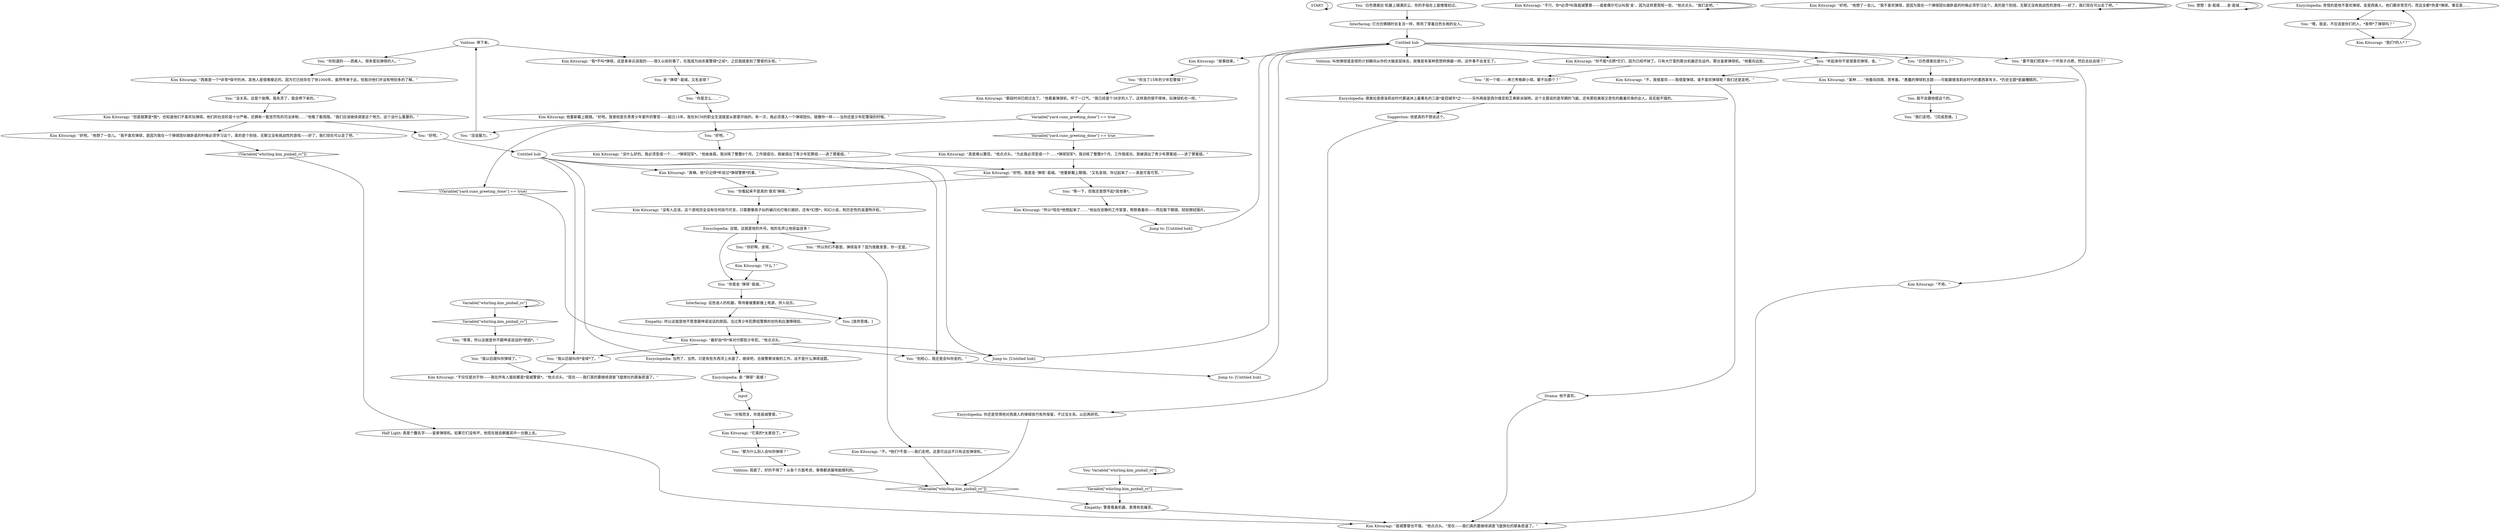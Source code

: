# WHIRLING F1 ORB / play pinball
# 1. Let's play pinball.
#2. Kim "Pinball" Kitsuragi back story.
# ==================================================
digraph G {
	  0 [label="START"];
	  1 [label="input"];
	  2 [label="You: 金·“弹球”·曷城，又名金球？"];
	  3 [label="You: “你是怎么……”"];
	  4 [label="Encyclopedia: 没错。这就是他的外号。他的名声让他获益良多！"];
	  5 [label="Kim Kitsuragi: “它真的*太差劲了。*”"];
	  6 [label="Kim Kitsuragi: “不仅仅是对于你——我在所有人面前都是*曷城警督*。”他点点头。“现在——我们真的要继续调查飞旋旅社的那条密道了。”"];
	  7 [label="Kim Kitsuragi: “不行。你*必须*叫我曷城警督——或者偶尔可以叫我‘金’，因为这样更简短一些。”他点点头。“我们走吧。”"];
	  8 [label="Volition: 叫他弹球或金球的计划瞬间从你的大脑皮层抹去，就像是有某种思想转换器一样。这件事不会发生了。"];
	  9 [label="You: “我们走吧。”[完成思维。]"];
	  10 [label="Encyclopedia: 当然了，当然。只是有些东西浮上水面了。继续吧，去做警察该做的工作。这不是什么弹球谜题。"];
	  11 [label="You: “我以后就叫你弹球了。”"];
	  12 [label="Kim Kitsuragi: “最好由*你*来对付那些少年犯，”他点点头。"];
	  13 [label="Untitled hub"];
	  14 [label="Kim Kitsuragi: “好吧。”他想了一会儿。“我不喜欢弹球，是因为我在一个弹球团伙做卧底的时候必须学习这个。真的是个别扭，无聊又没有挑战性的游戏——好了，我们现在可以走了吧。”"];
	  15 [label="Encyclopedia: 你还是觉得他对西奥人的弹球技巧有所保留，不过没关系。以后再研究。"];
	  16 [label="Jump to: [Untitled hub]"];
	  17 [label="You: “对我而言，你是曷城警督。”"];
	  18 [label="Interfacing: 这些迷人的机器，等待着被重新接上电源，供人玩乐。"];
	  19 [label="Kim Kitsuragi: “所以*现在*他想起来了……”他站在安静的工作室里，默默看着你——然后取下眼镜，轻轻擦拭镜片。"];
	  20 [label="Kim Kitsuragi: “真棒。他*只记得*听说过*弹球警察*的事。”"];
	  21 [label="You: “等等，所以这就是你不跟坤诺说话的*原因*。”"];
	  22 [label="Encyclopedia: 金·“弹球”·曷城！"];
	  23 [label="Suggestion: 他是真的不想谈这个。"];
	  24 [label="Empathy: 警督看着机器，表情有些痛苦。"];
	  25 [label="Variable[\"whirling.kim_pinball_rc\"]"];
	  26 [label="Variable[\"whirling.kim_pinball_rc\"]", shape=diamond];
	  27 [label="!(Variable[\"whirling.kim_pinball_rc\"])", shape=diamond];
	  28 [label="Volition: 简直了。好的不得了！从各个方面考虑，事情都进展地挺顺利的。"];
	  29 [label="Kim Kitsuragi: “我*不叫*弹球。这是拿来讥讽我的——很久以前的事了，在我成为凶杀案警探*之前*。之后我就拿到了警督的头衔。”"];
	  30 [label="You: “没关系。这是个故障。我失灵了，我会停下来的。”"];
	  31 [label="Kim Kitsuragi: “但是就算是*我*，也知道他们不喜欢玩弹球。他们的社会阶层十分严格，还拥有一套惩罚性的司法体制……”他看了看周围。“我们应该继续调查这个地方。这个没什么重要的。”"];
	  32 [label="Kim Kitsuragi: “好吧。”他想了一会儿。“我不喜欢弹球，是因为我在一个弹球团伙做卧底的时候必须学习这个。真的是个别扭，无聊又没有挑战性的游戏——好了，我们现在可以走了吧。”"];
	  33 [label="You: “所以你们不都是，弹球高手？因为我敢发誓，你一定是。”"];
	  34 [label="You: 我不会跟他提这个的。"];
	  35 [label="Encyclopedia: 德奥拉是德洛莉丝时代蒙迪洲上最著名的三座*皇冠城市*之一——另外两座是西尔维亚和艾弗斯派瑞特。这个主题说的是早期的飞艇，还有那些美丽又悲伤的戴着珍珠的女人。其实挺不错的。"];
	  36 [label="Kim Kitsuragi: “不用。”"];
	  37 [label="Kim Kitsuragi: “你不能*点燃*它们，因为已经坏掉了。只有大厅里的那台机器还在运作。那台皇家弹球机。”他看向远处。"];
	  38 [label="You: 想想：金·曷城……金·曷城……"];
	  39 [label="You: Variable[\"whirling.kim_pinball_rc\"]"];
	  40 [label="Variable[\"whirling.kim_pinball_rc\"]", shape=diamond];
	  41 [label="!(Variable[\"whirling.kim_pinball_rc\"])", shape=diamond];
	  42 [label="Jump to: [Untitled hub]"];
	  43 [label="Kim Kitsuragi: “曷城警督也不错。”他点点头。“现在——我们真的要继续调查飞旋旅社的那条密道了。”"];
	  44 [label="Jump to: [Untitled hub]"];
	  45 [label="Kim Kitsuragi: “好吧。我是金·‘弹球’·曷城。”他重新戴上眼镜。“又名金球。你记起来了——真是可喜可贺。”"];
	  46 [label="Kim Kitsuragi: “故事结束。”"];
	  47 [label="You: “另一个呢——弗兰考格斯小球。要不玩那个？”"];
	  48 [label="Half Light: 真是个蠢名字——皇家弹球机。如果它们没有坏，他现在就会朝着其中一台踹上去。"];
	  49 [label="Encyclopedia: 奇怪的是他不喜欢弹球。金是西奥人。他们都非常灵巧，而且全都*热爱*弹球。事实是……"];
	  50 [label="Volition: 停下来。"];
	  51 [label="Kim Kitsuragi: “真是难以置信，”他点点头。“为此我必须变成一个……*弹球冠军*。我训练了整整9个月。工作很成功，我被调出了青少年罪案组——进了罪案组。”"];
	  52 [label="Empathy: 所以这就是他不愿意跟坤诺说话的原因。当过青少年犯罪组警察的创伤和应激障碍症。"];
	  53 [label="You: ‘白色德奥拉’机器上铺满灰尘，你的手指在上面慢慢划过。"];
	  54 [label="Kim Kitsuragi: “我们*的人*？”"];
	  55 [label="You: “你是金·‘弹球’·曷城。”"];
	  56 [label="Kim Kitsuragi: “什么？”"];
	  57 [label="You: “没说服力。”"];
	  58 [label="Untitled hub"];
	  59 [label="Kim Kitsuragi: “不，我很喜欢——我很爱弹球。谁不喜欢弹球呢？我们还是走吧。”"];
	  60 [label="You: “你知道的——西奥人。很多爱玩弹球的人。”"];
	  61 [label="You: “你当了15年的少年犯警探？”"];
	  62 [label="You: “好吧。”"];
	  63 [label="You: “听起来你不是很喜欢弹球，金。”"];
	  64 [label="You: “好吧。”"];
	  65 [label="You: “别担心，我还是会叫你金的。”"];
	  66 [label="Kim Kitsuragi: “没什么好的。我必须变成一个……*弹球冠军*。”他耸耸肩。我训练了整整9个月。工作很成功，我被调出了青少年犯罪组——进了罪案组。”"];
	  67 [label="Interfacing: 灯光仿佛随时会复活一样，照亮了穿着白色长袍的女人。"];
	  68 [label="You: [放弃思维。]"];
	  69 [label="Kim Kitsuragi: “没有人应该。这个游戏完全没有任何技巧可言，只需要像孩子似的被闪光灯吸引就好。还有*幻想*，科幻小说，和历史性的浪漫特许权。”"];
	  70 [label="You: “我以后就叫你*金球*了。”"];
	  71 [label="You: “白色德奥拉是什么？”"];
	  72 [label="Drama: 他不喜欢。"];
	  73 [label="You: “喂，我说，不应该是你们的人，*发明*了弹球吗？”"];
	  74 [label="You: “你好啊，金球。”"];
	  75 [label="You: “那为什么别人会叫你弹球？”"];
	  76 [label="Kim Kitsuragi: 他重新戴上眼镜。“好吧。我曾经是负责青少年案件的警官——超过15年。我在RCM的职业生涯就是从那里开始的。有一次，我必须潜入一个弹球团伙。就像你一样——当你还是少年犯警探的时候。”"];
	  77 [label="You: “要不我们把其中一个坏孩子点燃，然后去玩会球？”"];
	  78 [label="Kim Kitsuragi: “某种……”他看向四周，思考着。“愚蠢的弹球机主题——可能跟德洛莉丝时代的墨西拿有关。*历史主题*是最糟糕的。”"];
	  79 [label="Kim Kitsuragi: “西奥是一个*非常*保守的洲，其他人是很难接近的。因为它已经存在了快1000年。虽然传承于此，但我对他们并没有特别多的了解。”"];
	  80 [label="Kim Kitsuragi: “不。*他们*不是——我们走吧。这里可远远不只有这些弹球机。”"];
	  81 [label="Kim Kitsuragi: “那段时间已经过去了。”他看着弹球机，呼了一口气。“我已经是个38岁的人了。这样真的很不得体。玩弹球机也一样。”"];
	  82 [label="Variable[\"yard.cuno_greeting_done\"] == true"];
	  83 [label="Variable[\"yard.cuno_greeting_done\"] == true", shape=diamond];
	  84 [label="!(Variable[\"yard.cuno_greeting_done\"] == true)", shape=diamond];
	  85 [label="You: “你看起来不是真的‘喜欢’弹球。”"];
	  86 [label="You: “等一下，但我还是想不起*其他事*。”"];
	  0 -> 0
	  1 -> 17
	  2 -> 3
	  3 -> 76
	  4 -> 33
	  4 -> 74
	  4 -> 55
	  5 -> 75
	  7 -> 7
	  10 -> 22
	  11 -> 6
	  12 -> 16
	  12 -> 65
	  12 -> 10
	  12 -> 70
	  13 -> 65
	  13 -> 70
	  13 -> 10
	  13 -> 16
	  13 -> 20
	  14 -> 14
	  15 -> 41
	  16 -> 58
	  17 -> 5
	  18 -> 52
	  18 -> 68
	  19 -> 44
	  20 -> 85
	  21 -> 11
	  22 -> 1
	  23 -> 15
	  24 -> 43
	  25 -> 25
	  25 -> 26
	  26 -> 21
	  27 -> 48
	  28 -> 41
	  29 -> 2
	  30 -> 31
	  31 -> 32
	  31 -> 64
	  32 -> 27
	  33 -> 80
	  34 -> 9
	  35 -> 23
	  36 -> 43
	  37 -> 47
	  38 -> 38
	  39 -> 40
	  39 -> 39
	  40 -> 24
	  41 -> 24
	  42 -> 58
	  44 -> 58
	  45 -> 85
	  45 -> 86
	  46 -> 61
	  47 -> 35
	  48 -> 43
	  49 -> 73
	  50 -> 60
	  50 -> 29
	  51 -> 45
	  52 -> 12
	  53 -> 67
	  54 -> 49
	  55 -> 18
	  56 -> 55
	  57 -> 50
	  58 -> 37
	  58 -> 71
	  58 -> 8
	  58 -> 77
	  58 -> 46
	  58 -> 63
	  59 -> 72
	  60 -> 79
	  61 -> 81
	  62 -> 66
	  63 -> 59
	  64 -> 13
	  65 -> 42
	  66 -> 45
	  67 -> 58
	  69 -> 4
	  70 -> 6
	  71 -> 78
	  72 -> 43
	  73 -> 54
	  74 -> 56
	  75 -> 28
	  76 -> 57
	  76 -> 62
	  77 -> 36
	  78 -> 34
	  79 -> 30
	  80 -> 41
	  81 -> 82
	  82 -> 83
	  82 -> 84
	  83 -> 51
	  84 -> 12
	  85 -> 69
	  86 -> 19
}


